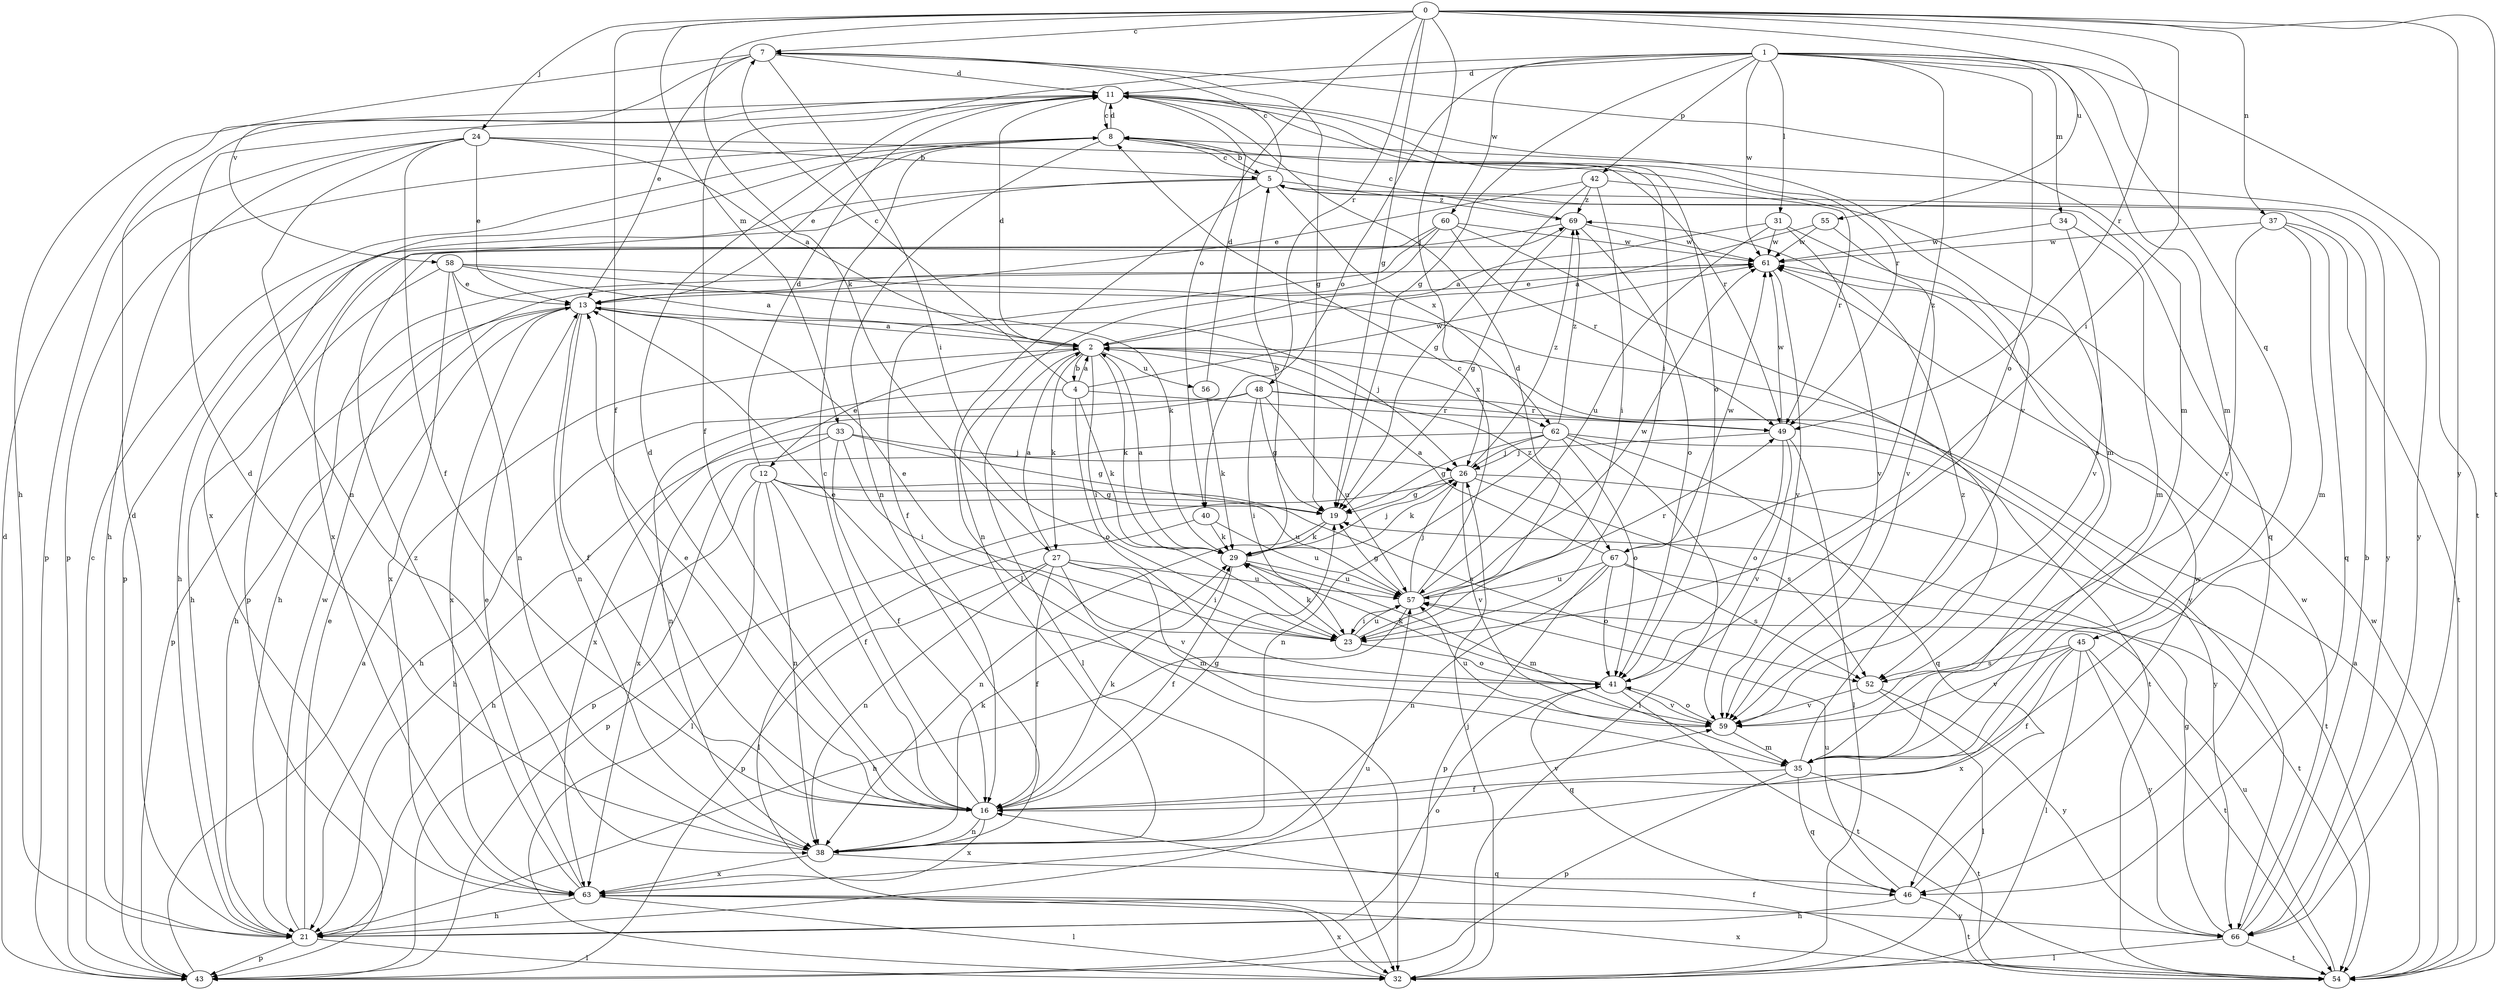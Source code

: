 strict digraph  {
0;
1;
2;
4;
5;
7;
8;
11;
12;
13;
16;
19;
21;
23;
24;
26;
27;
29;
31;
32;
33;
34;
35;
37;
38;
40;
41;
42;
43;
45;
46;
48;
49;
52;
54;
55;
56;
57;
58;
59;
60;
61;
62;
63;
66;
67;
69;
0 -> 7  [label=c];
0 -> 16  [label=f];
0 -> 19  [label=g];
0 -> 23  [label=i];
0 -> 24  [label=j];
0 -> 26  [label=j];
0 -> 27  [label=k];
0 -> 33  [label=m];
0 -> 37  [label=n];
0 -> 40  [label=o];
0 -> 48  [label=r];
0 -> 49  [label=r];
0 -> 54  [label=t];
0 -> 55  [label=u];
0 -> 66  [label=y];
1 -> 11  [label=d];
1 -> 16  [label=f];
1 -> 19  [label=g];
1 -> 31  [label=l];
1 -> 34  [label=m];
1 -> 35  [label=m];
1 -> 40  [label=o];
1 -> 41  [label=o];
1 -> 42  [label=p];
1 -> 45  [label=q];
1 -> 54  [label=t];
1 -> 60  [label=w];
1 -> 61  [label=w];
1 -> 67  [label=z];
2 -> 4  [label=b];
2 -> 11  [label=d];
2 -> 12  [label=e];
2 -> 23  [label=i];
2 -> 27  [label=k];
2 -> 29  [label=k];
2 -> 32  [label=l];
2 -> 56  [label=u];
2 -> 62  [label=x];
2 -> 67  [label=z];
4 -> 2  [label=a];
4 -> 7  [label=c];
4 -> 29  [label=k];
4 -> 38  [label=n];
4 -> 41  [label=o];
4 -> 49  [label=r];
4 -> 61  [label=w];
5 -> 7  [label=c];
5 -> 8  [label=c];
5 -> 32  [label=l];
5 -> 43  [label=p];
5 -> 46  [label=q];
5 -> 62  [label=x];
5 -> 63  [label=x];
5 -> 66  [label=y];
5 -> 69  [label=z];
7 -> 11  [label=d];
7 -> 13  [label=e];
7 -> 19  [label=g];
7 -> 21  [label=h];
7 -> 23  [label=i];
7 -> 35  [label=m];
7 -> 58  [label=v];
8 -> 5  [label=b];
8 -> 11  [label=d];
8 -> 13  [label=e];
8 -> 38  [label=n];
8 -> 43  [label=p];
8 -> 49  [label=r];
8 -> 63  [label=x];
8 -> 66  [label=y];
11 -> 8  [label=c];
11 -> 23  [label=i];
11 -> 41  [label=o];
11 -> 49  [label=r];
11 -> 59  [label=v];
12 -> 11  [label=d];
12 -> 16  [label=f];
12 -> 19  [label=g];
12 -> 21  [label=h];
12 -> 32  [label=l];
12 -> 38  [label=n];
12 -> 52  [label=s];
12 -> 57  [label=u];
13 -> 2  [label=a];
13 -> 16  [label=f];
13 -> 21  [label=h];
13 -> 26  [label=j];
13 -> 38  [label=n];
13 -> 43  [label=p];
13 -> 63  [label=x];
16 -> 8  [label=c];
16 -> 11  [label=d];
16 -> 13  [label=e];
16 -> 19  [label=g];
16 -> 29  [label=k];
16 -> 38  [label=n];
16 -> 59  [label=v];
16 -> 63  [label=x];
19 -> 29  [label=k];
19 -> 38  [label=n];
21 -> 11  [label=d];
21 -> 13  [label=e];
21 -> 32  [label=l];
21 -> 41  [label=o];
21 -> 43  [label=p];
21 -> 57  [label=u];
21 -> 61  [label=w];
23 -> 11  [label=d];
23 -> 13  [label=e];
23 -> 29  [label=k];
23 -> 41  [label=o];
23 -> 57  [label=u];
24 -> 2  [label=a];
24 -> 5  [label=b];
24 -> 13  [label=e];
24 -> 16  [label=f];
24 -> 21  [label=h];
24 -> 35  [label=m];
24 -> 38  [label=n];
24 -> 43  [label=p];
26 -> 19  [label=g];
26 -> 29  [label=k];
26 -> 43  [label=p];
26 -> 52  [label=s];
26 -> 54  [label=t];
26 -> 59  [label=v];
26 -> 69  [label=z];
27 -> 2  [label=a];
27 -> 16  [label=f];
27 -> 23  [label=i];
27 -> 35  [label=m];
27 -> 38  [label=n];
27 -> 43  [label=p];
27 -> 57  [label=u];
27 -> 59  [label=v];
29 -> 2  [label=a];
29 -> 5  [label=b];
29 -> 16  [label=f];
29 -> 26  [label=j];
29 -> 35  [label=m];
29 -> 57  [label=u];
31 -> 2  [label=a];
31 -> 52  [label=s];
31 -> 57  [label=u];
31 -> 59  [label=v];
31 -> 61  [label=w];
32 -> 26  [label=j];
32 -> 63  [label=x];
33 -> 16  [label=f];
33 -> 19  [label=g];
33 -> 21  [label=h];
33 -> 23  [label=i];
33 -> 26  [label=j];
33 -> 63  [label=x];
34 -> 35  [label=m];
34 -> 59  [label=v];
34 -> 61  [label=w];
35 -> 16  [label=f];
35 -> 43  [label=p];
35 -> 46  [label=q];
35 -> 54  [label=t];
35 -> 69  [label=z];
37 -> 35  [label=m];
37 -> 46  [label=q];
37 -> 54  [label=t];
37 -> 59  [label=v];
37 -> 61  [label=w];
38 -> 11  [label=d];
38 -> 29  [label=k];
38 -> 46  [label=q];
38 -> 63  [label=x];
40 -> 29  [label=k];
40 -> 32  [label=l];
40 -> 57  [label=u];
41 -> 13  [label=e];
41 -> 29  [label=k];
41 -> 46  [label=q];
41 -> 54  [label=t];
41 -> 59  [label=v];
42 -> 13  [label=e];
42 -> 19  [label=g];
42 -> 23  [label=i];
42 -> 49  [label=r];
42 -> 69  [label=z];
43 -> 2  [label=a];
43 -> 8  [label=c];
43 -> 11  [label=d];
45 -> 16  [label=f];
45 -> 32  [label=l];
45 -> 52  [label=s];
45 -> 54  [label=t];
45 -> 59  [label=v];
45 -> 63  [label=x];
45 -> 66  [label=y];
46 -> 21  [label=h];
46 -> 54  [label=t];
46 -> 57  [label=u];
46 -> 61  [label=w];
48 -> 19  [label=g];
48 -> 21  [label=h];
48 -> 23  [label=i];
48 -> 49  [label=r];
48 -> 54  [label=t];
48 -> 57  [label=u];
48 -> 63  [label=x];
49 -> 26  [label=j];
49 -> 32  [label=l];
49 -> 41  [label=o];
49 -> 59  [label=v];
49 -> 61  [label=w];
52 -> 32  [label=l];
52 -> 59  [label=v];
52 -> 66  [label=y];
54 -> 2  [label=a];
54 -> 16  [label=f];
54 -> 57  [label=u];
54 -> 61  [label=w];
54 -> 63  [label=x];
55 -> 2  [label=a];
55 -> 59  [label=v];
55 -> 61  [label=w];
56 -> 11  [label=d];
56 -> 29  [label=k];
57 -> 8  [label=c];
57 -> 19  [label=g];
57 -> 21  [label=h];
57 -> 23  [label=i];
57 -> 26  [label=j];
57 -> 49  [label=r];
57 -> 61  [label=w];
58 -> 2  [label=a];
58 -> 13  [label=e];
58 -> 21  [label=h];
58 -> 29  [label=k];
58 -> 38  [label=n];
58 -> 63  [label=x];
58 -> 66  [label=y];
59 -> 35  [label=m];
59 -> 41  [label=o];
59 -> 57  [label=u];
60 -> 16  [label=f];
60 -> 21  [label=h];
60 -> 38  [label=n];
60 -> 49  [label=r];
60 -> 52  [label=s];
60 -> 61  [label=w];
61 -> 13  [label=e];
61 -> 21  [label=h];
61 -> 59  [label=v];
62 -> 19  [label=g];
62 -> 26  [label=j];
62 -> 32  [label=l];
62 -> 38  [label=n];
62 -> 41  [label=o];
62 -> 43  [label=p];
62 -> 46  [label=q];
62 -> 66  [label=y];
62 -> 69  [label=z];
63 -> 13  [label=e];
63 -> 21  [label=h];
63 -> 32  [label=l];
63 -> 66  [label=y];
63 -> 69  [label=z];
66 -> 5  [label=b];
66 -> 19  [label=g];
66 -> 32  [label=l];
66 -> 54  [label=t];
66 -> 61  [label=w];
67 -> 2  [label=a];
67 -> 38  [label=n];
67 -> 41  [label=o];
67 -> 43  [label=p];
67 -> 52  [label=s];
67 -> 54  [label=t];
67 -> 57  [label=u];
67 -> 61  [label=w];
69 -> 8  [label=c];
69 -> 19  [label=g];
69 -> 41  [label=o];
69 -> 43  [label=p];
69 -> 61  [label=w];
}
